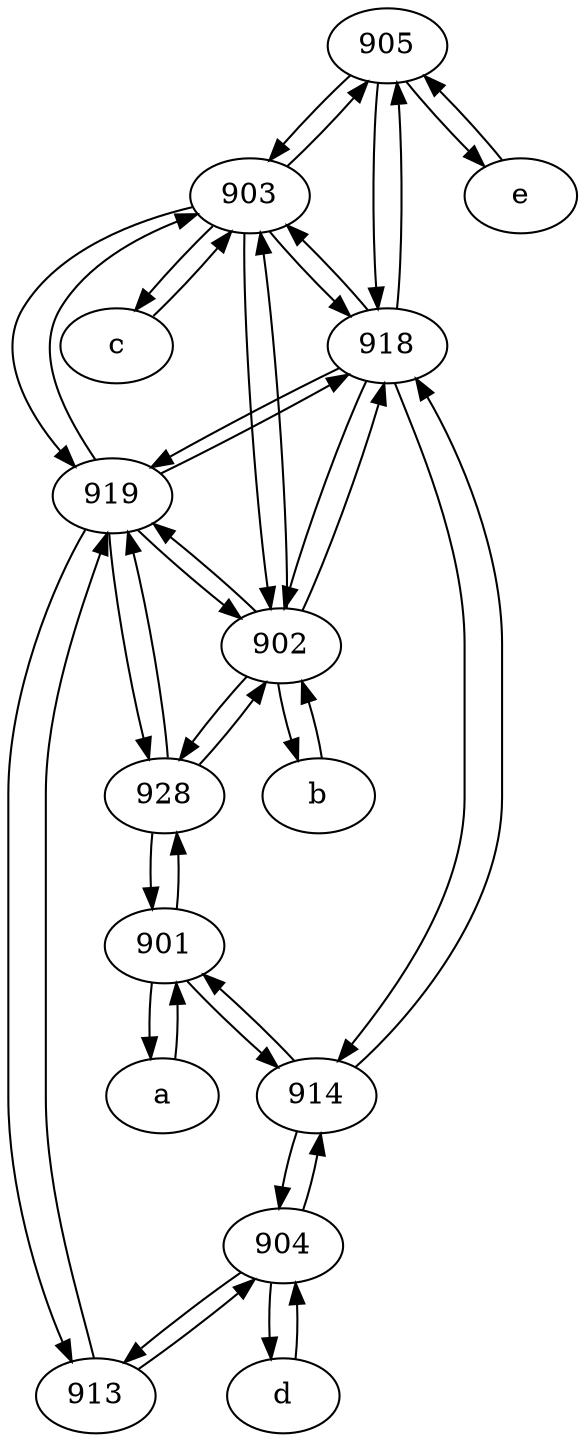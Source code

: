 digraph  {
	905;
	901;
	904;
	914;
	903;
	913;
	e [pos="30,50!"];
	b [pos="50,20!"];
	928;
	902;
	c [pos="20,10!"];
	d [pos="20,30!"];
	919;
	a [pos="40,10!"];
	918;
	903 -> 905;
	901 -> a;
	918 -> 914;
	901 -> 914;
	919 -> 903;
	919 -> 918;
	b -> 902;
	903 -> 902;
	919 -> 902;
	902 -> 919;
	902 -> b;
	904 -> d;
	928 -> 902;
	928 -> 901;
	e -> 905;
	918 -> 903;
	901 -> 928;
	c -> 903;
	903 -> c;
	919 -> 913;
	928 -> 919;
	918 -> 905;
	903 -> 919;
	a -> 901;
	902 -> 903;
	905 -> e;
	902 -> 918;
	914 -> 918;
	918 -> 902;
	914 -> 904;
	913 -> 919;
	905 -> 903;
	902 -> 928;
	913 -> 904;
	918 -> 919;
	d -> 904;
	919 -> 928;
	903 -> 918;
	904 -> 913;
	905 -> 918;
	904 -> 914;
	914 -> 901;

	}